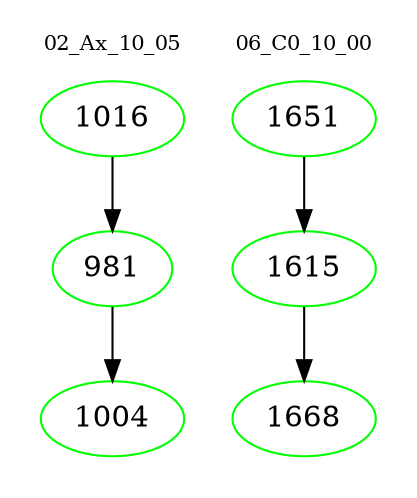 digraph{
subgraph cluster_0 {
color = white
label = "02_Ax_10_05";
fontsize=10;
T0_1016 [label="1016", color="green"]
T0_1016 -> T0_981 [color="black"]
T0_981 [label="981", color="green"]
T0_981 -> T0_1004 [color="black"]
T0_1004 [label="1004", color="green"]
}
subgraph cluster_1 {
color = white
label = "06_C0_10_00";
fontsize=10;
T1_1651 [label="1651", color="green"]
T1_1651 -> T1_1615 [color="black"]
T1_1615 [label="1615", color="green"]
T1_1615 -> T1_1668 [color="black"]
T1_1668 [label="1668", color="green"]
}
}
